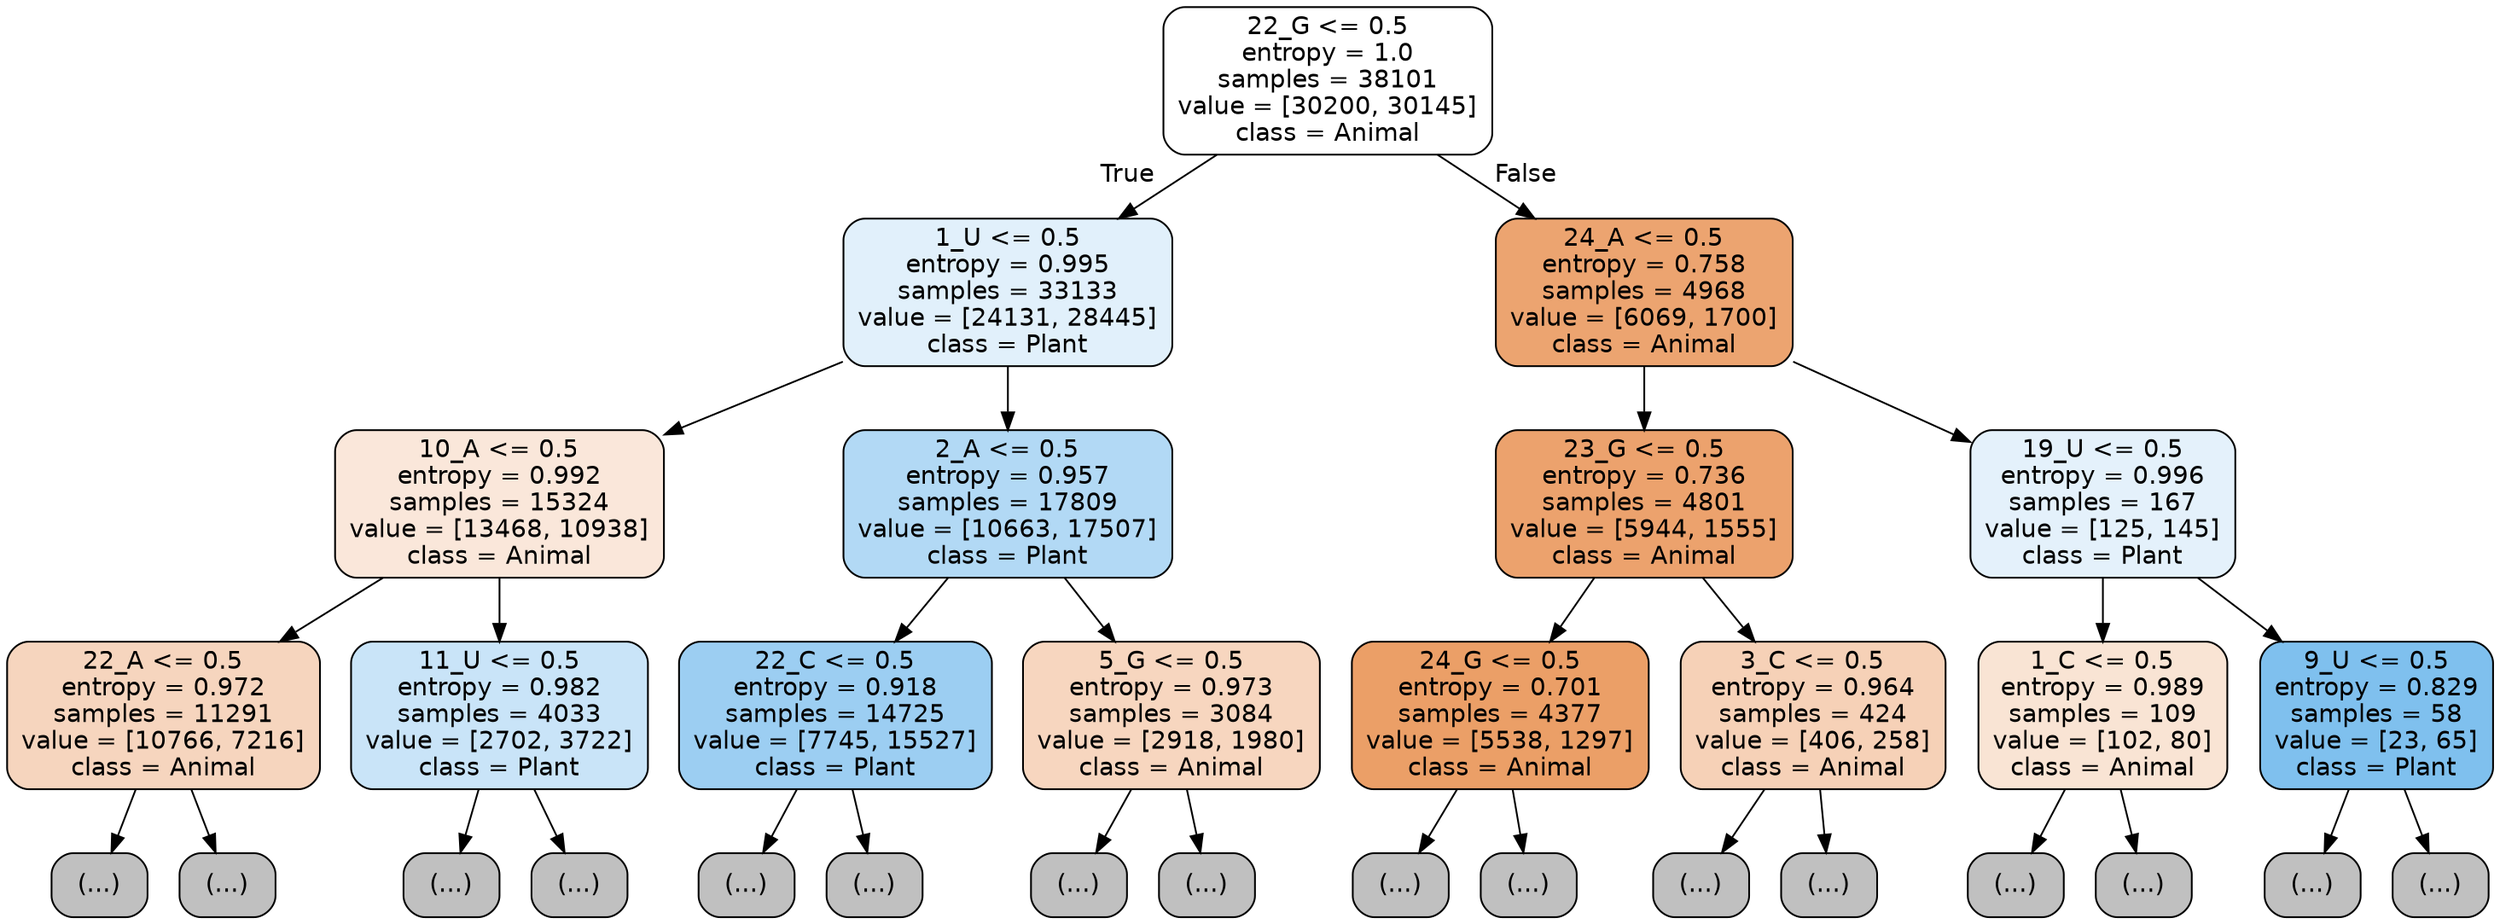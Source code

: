 digraph Tree {
node [shape=box, style="filled, rounded", color="black", fontname="helvetica"] ;
edge [fontname="helvetica"] ;
0 [label="22_G <= 0.5\nentropy = 1.0\nsamples = 38101\nvalue = [30200, 30145]\nclass = Animal", fillcolor="#ffffff"] ;
1 [label="1_U <= 0.5\nentropy = 0.995\nsamples = 33133\nvalue = [24131, 28445]\nclass = Plant", fillcolor="#e1f0fb"] ;
0 -> 1 [labeldistance=2.5, labelangle=45, headlabel="True"] ;
2 [label="10_A <= 0.5\nentropy = 0.992\nsamples = 15324\nvalue = [13468, 10938]\nclass = Animal", fillcolor="#fae7da"] ;
1 -> 2 ;
3 [label="22_A <= 0.5\nentropy = 0.972\nsamples = 11291\nvalue = [10766, 7216]\nclass = Animal", fillcolor="#f6d5be"] ;
2 -> 3 ;
4 [label="(...)", fillcolor="#C0C0C0"] ;
3 -> 4 ;
5461 [label="(...)", fillcolor="#C0C0C0"] ;
3 -> 5461 ;
6250 [label="11_U <= 0.5\nentropy = 0.982\nsamples = 4033\nvalue = [2702, 3722]\nclass = Plant", fillcolor="#c9e4f8"] ;
2 -> 6250 ;
6251 [label="(...)", fillcolor="#C0C0C0"] ;
6250 -> 6251 ;
7726 [label="(...)", fillcolor="#C0C0C0"] ;
6250 -> 7726 ;
8287 [label="2_A <= 0.5\nentropy = 0.957\nsamples = 17809\nvalue = [10663, 17507]\nclass = Plant", fillcolor="#b2d9f5"] ;
1 -> 8287 ;
8288 [label="22_C <= 0.5\nentropy = 0.918\nsamples = 14725\nvalue = [7745, 15527]\nclass = Plant", fillcolor="#9ccef2"] ;
8287 -> 8288 ;
8289 [label="(...)", fillcolor="#C0C0C0"] ;
8288 -> 8289 ;
12850 [label="(...)", fillcolor="#C0C0C0"] ;
8288 -> 12850 ;
13553 [label="5_G <= 0.5\nentropy = 0.973\nsamples = 3084\nvalue = [2918, 1980]\nclass = Animal", fillcolor="#f7d6bf"] ;
8287 -> 13553 ;
13554 [label="(...)", fillcolor="#C0C0C0"] ;
13553 -> 13554 ;
14469 [label="(...)", fillcolor="#C0C0C0"] ;
13553 -> 14469 ;
14776 [label="24_A <= 0.5\nentropy = 0.758\nsamples = 4968\nvalue = [6069, 1700]\nclass = Animal", fillcolor="#eca470"] ;
0 -> 14776 [labeldistance=2.5, labelangle=-45, headlabel="False"] ;
14777 [label="23_G <= 0.5\nentropy = 0.736\nsamples = 4801\nvalue = [5944, 1555]\nclass = Animal", fillcolor="#eca26d"] ;
14776 -> 14777 ;
14778 [label="24_G <= 0.5\nentropy = 0.701\nsamples = 4377\nvalue = [5538, 1297]\nclass = Animal", fillcolor="#eb9f67"] ;
14777 -> 14778 ;
14779 [label="(...)", fillcolor="#C0C0C0"] ;
14778 -> 14779 ;
16364 [label="(...)", fillcolor="#C0C0C0"] ;
14778 -> 16364 ;
16439 [label="3_C <= 0.5\nentropy = 0.964\nsamples = 424\nvalue = [406, 258]\nclass = Animal", fillcolor="#f6d1b7"] ;
14777 -> 16439 ;
16440 [label="(...)", fillcolor="#C0C0C0"] ;
16439 -> 16440 ;
16589 [label="(...)", fillcolor="#C0C0C0"] ;
16439 -> 16589 ;
16642 [label="19_U <= 0.5\nentropy = 0.996\nsamples = 167\nvalue = [125, 145]\nclass = Plant", fillcolor="#e4f1fb"] ;
14776 -> 16642 ;
16643 [label="1_C <= 0.5\nentropy = 0.989\nsamples = 109\nvalue = [102, 80]\nclass = Animal", fillcolor="#f9e4d4"] ;
16642 -> 16643 ;
16644 [label="(...)", fillcolor="#C0C0C0"] ;
16643 -> 16644 ;
16707 [label="(...)", fillcolor="#C0C0C0"] ;
16643 -> 16707 ;
16720 [label="9_U <= 0.5\nentropy = 0.829\nsamples = 58\nvalue = [23, 65]\nclass = Plant", fillcolor="#7fc0ee"] ;
16642 -> 16720 ;
16721 [label="(...)", fillcolor="#C0C0C0"] ;
16720 -> 16721 ;
16748 [label="(...)", fillcolor="#C0C0C0"] ;
16720 -> 16748 ;
}